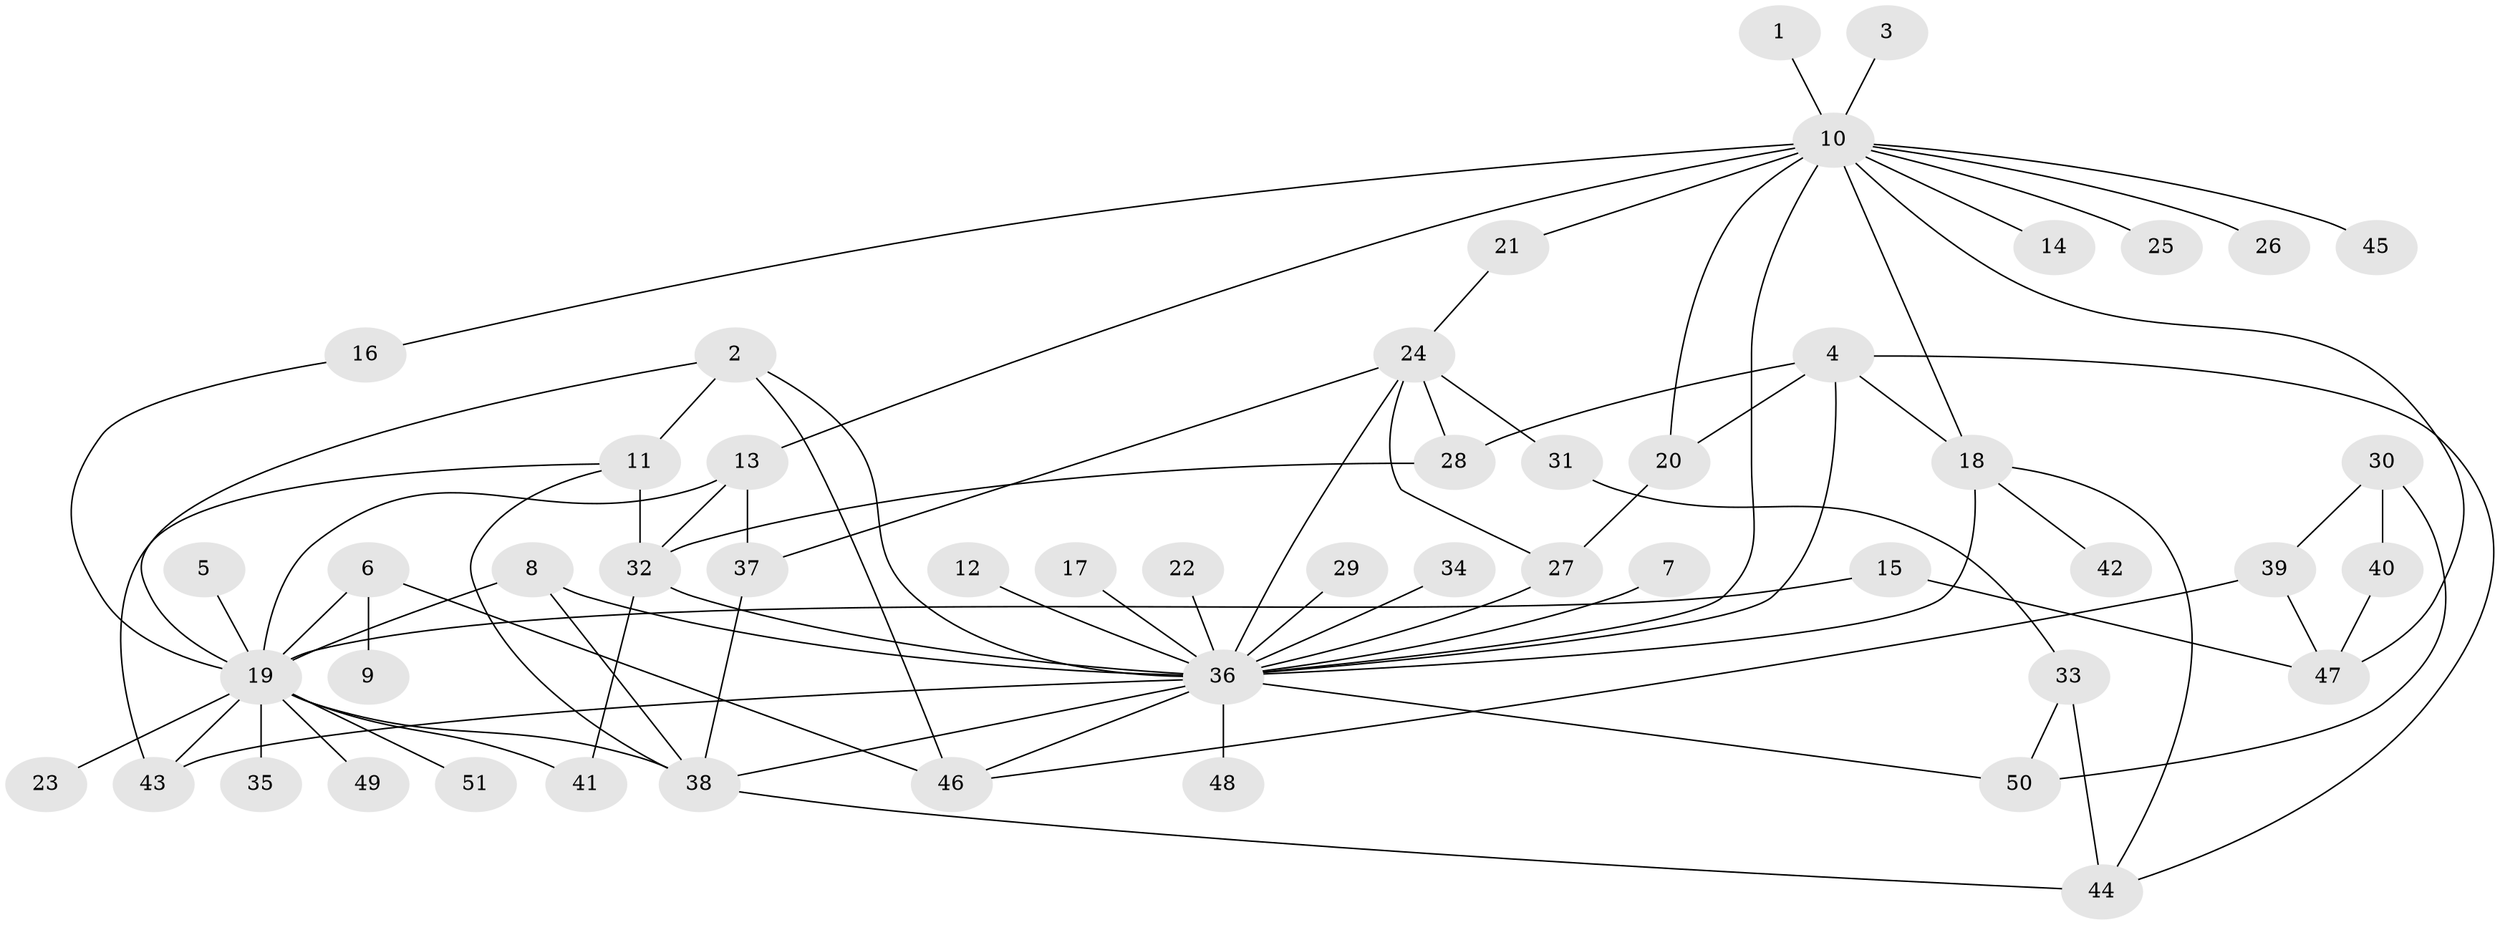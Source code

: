 // original degree distribution, {15: 0.00980392156862745, 22: 0.00980392156862745, 1: 0.46078431372549017, 4: 0.06862745098039216, 17: 0.00980392156862745, 6: 0.029411764705882353, 5: 0.0392156862745098, 2: 0.19607843137254902, 3: 0.14705882352941177, 7: 0.0196078431372549, 8: 0.00980392156862745}
// Generated by graph-tools (version 1.1) at 2025/36/03/04/25 23:36:40]
// undirected, 51 vertices, 81 edges
graph export_dot {
  node [color=gray90,style=filled];
  1;
  2;
  3;
  4;
  5;
  6;
  7;
  8;
  9;
  10;
  11;
  12;
  13;
  14;
  15;
  16;
  17;
  18;
  19;
  20;
  21;
  22;
  23;
  24;
  25;
  26;
  27;
  28;
  29;
  30;
  31;
  32;
  33;
  34;
  35;
  36;
  37;
  38;
  39;
  40;
  41;
  42;
  43;
  44;
  45;
  46;
  47;
  48;
  49;
  50;
  51;
  1 -- 10 [weight=1.0];
  2 -- 11 [weight=1.0];
  2 -- 19 [weight=1.0];
  2 -- 36 [weight=1.0];
  2 -- 46 [weight=1.0];
  3 -- 10 [weight=1.0];
  4 -- 18 [weight=1.0];
  4 -- 20 [weight=1.0];
  4 -- 28 [weight=1.0];
  4 -- 36 [weight=1.0];
  4 -- 44 [weight=1.0];
  5 -- 19 [weight=1.0];
  6 -- 9 [weight=1.0];
  6 -- 19 [weight=1.0];
  6 -- 46 [weight=1.0];
  7 -- 36 [weight=1.0];
  8 -- 19 [weight=1.0];
  8 -- 36 [weight=1.0];
  8 -- 38 [weight=1.0];
  10 -- 13 [weight=1.0];
  10 -- 14 [weight=1.0];
  10 -- 16 [weight=1.0];
  10 -- 18 [weight=1.0];
  10 -- 20 [weight=2.0];
  10 -- 21 [weight=1.0];
  10 -- 25 [weight=1.0];
  10 -- 26 [weight=1.0];
  10 -- 36 [weight=1.0];
  10 -- 45 [weight=1.0];
  10 -- 47 [weight=1.0];
  11 -- 32 [weight=2.0];
  11 -- 38 [weight=1.0];
  11 -- 43 [weight=1.0];
  12 -- 36 [weight=1.0];
  13 -- 19 [weight=1.0];
  13 -- 32 [weight=1.0];
  13 -- 37 [weight=1.0];
  15 -- 19 [weight=1.0];
  15 -- 47 [weight=1.0];
  16 -- 19 [weight=1.0];
  17 -- 36 [weight=1.0];
  18 -- 36 [weight=1.0];
  18 -- 42 [weight=1.0];
  18 -- 44 [weight=1.0];
  19 -- 23 [weight=1.0];
  19 -- 35 [weight=1.0];
  19 -- 38 [weight=1.0];
  19 -- 41 [weight=1.0];
  19 -- 43 [weight=1.0];
  19 -- 49 [weight=1.0];
  19 -- 51 [weight=1.0];
  20 -- 27 [weight=1.0];
  21 -- 24 [weight=1.0];
  22 -- 36 [weight=1.0];
  24 -- 27 [weight=1.0];
  24 -- 28 [weight=1.0];
  24 -- 31 [weight=1.0];
  24 -- 36 [weight=1.0];
  24 -- 37 [weight=1.0];
  27 -- 36 [weight=1.0];
  28 -- 32 [weight=1.0];
  29 -- 36 [weight=1.0];
  30 -- 39 [weight=1.0];
  30 -- 40 [weight=1.0];
  30 -- 50 [weight=1.0];
  31 -- 33 [weight=1.0];
  32 -- 36 [weight=1.0];
  32 -- 41 [weight=1.0];
  33 -- 44 [weight=2.0];
  33 -- 50 [weight=1.0];
  34 -- 36 [weight=1.0];
  36 -- 38 [weight=1.0];
  36 -- 43 [weight=1.0];
  36 -- 46 [weight=1.0];
  36 -- 48 [weight=2.0];
  36 -- 50 [weight=1.0];
  37 -- 38 [weight=1.0];
  38 -- 44 [weight=1.0];
  39 -- 46 [weight=1.0];
  39 -- 47 [weight=1.0];
  40 -- 47 [weight=1.0];
}
